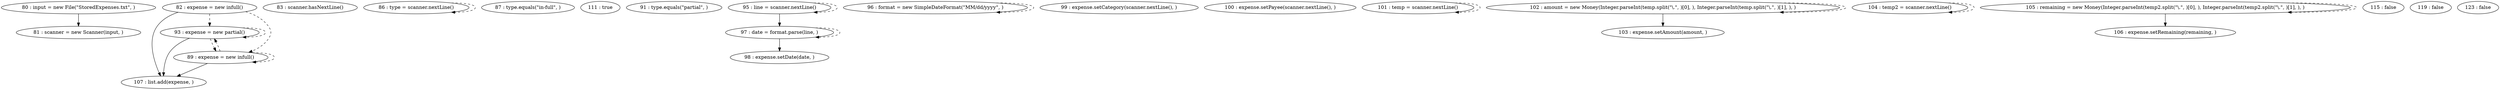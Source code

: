 digraph G {
"80 : input = new File(\"StoredExpenses.txt\", )"
"80 : input = new File(\"StoredExpenses.txt\", )" -> "81 : scanner = new Scanner(input, )"
"81 : scanner = new Scanner(input, )"
"82 : expense = new infull()"
"82 : expense = new infull()" -> "107 : list.add(expense, )"
"82 : expense = new infull()" -> "93 : expense = new partial()" [style=dashed]
"82 : expense = new infull()" -> "89 : expense = new infull()" [style=dashed]
"83 : scanner.hasNextLine()"
"86 : type = scanner.nextLine()"
"86 : type = scanner.nextLine()" -> "86 : type = scanner.nextLine()" [style=dashed]
"87 : type.equals(\"in-full\", )"
"111 : true"
"89 : expense = new infull()"
"89 : expense = new infull()" -> "107 : list.add(expense, )"
"89 : expense = new infull()" -> "93 : expense = new partial()" [style=dashed]
"89 : expense = new infull()" -> "89 : expense = new infull()" [style=dashed]
"91 : type.equals(\"partial\", )"
"93 : expense = new partial()"
"93 : expense = new partial()" -> "107 : list.add(expense, )"
"93 : expense = new partial()" -> "93 : expense = new partial()" [style=dashed]
"93 : expense = new partial()" -> "89 : expense = new infull()" [style=dashed]
"95 : line = scanner.nextLine()"
"95 : line = scanner.nextLine()" -> "97 : date = format.parse(line, )"
"95 : line = scanner.nextLine()" -> "95 : line = scanner.nextLine()" [style=dashed]
"96 : format = new SimpleDateFormat(\"MM/dd/yyyy\", )"
"96 : format = new SimpleDateFormat(\"MM/dd/yyyy\", )" -> "96 : format = new SimpleDateFormat(\"MM/dd/yyyy\", )" [style=dashed]
"97 : date = format.parse(line, )"
"97 : date = format.parse(line, )" -> "98 : expense.setDate(date, )"
"97 : date = format.parse(line, )" -> "97 : date = format.parse(line, )" [style=dashed]
"98 : expense.setDate(date, )"
"99 : expense.setCategory(scanner.nextLine(), )"
"100 : expense.setPayee(scanner.nextLine(), )"
"101 : temp = scanner.nextLine()"
"101 : temp = scanner.nextLine()" -> "101 : temp = scanner.nextLine()" [style=dashed]
"102 : amount = new Money(Integer.parseInt(temp.split(\"\\.\", )[0], ), Integer.parseInt(temp.split(\"\\.\", )[1], ), )"
"102 : amount = new Money(Integer.parseInt(temp.split(\"\\.\", )[0], ), Integer.parseInt(temp.split(\"\\.\", )[1], ), )" -> "103 : expense.setAmount(amount, )"
"102 : amount = new Money(Integer.parseInt(temp.split(\"\\.\", )[0], ), Integer.parseInt(temp.split(\"\\.\", )[1], ), )" -> "102 : amount = new Money(Integer.parseInt(temp.split(\"\\.\", )[0], ), Integer.parseInt(temp.split(\"\\.\", )[1], ), )" [style=dashed]
"103 : expense.setAmount(amount, )"
"104 : temp2 = scanner.nextLine()"
"104 : temp2 = scanner.nextLine()" -> "104 : temp2 = scanner.nextLine()" [style=dashed]
"105 : remaining = new Money(Integer.parseInt(temp2.split(\"\\.\", )[0], ), Integer.parseInt(temp2.split(\"\\.\", )[1], ), )"
"105 : remaining = new Money(Integer.parseInt(temp2.split(\"\\.\", )[0], ), Integer.parseInt(temp2.split(\"\\.\", )[1], ), )" -> "106 : expense.setRemaining(remaining, )"
"105 : remaining = new Money(Integer.parseInt(temp2.split(\"\\.\", )[0], ), Integer.parseInt(temp2.split(\"\\.\", )[1], ), )" -> "105 : remaining = new Money(Integer.parseInt(temp2.split(\"\\.\", )[0], ), Integer.parseInt(temp2.split(\"\\.\", )[1], ), )" [style=dashed]
"106 : expense.setRemaining(remaining, )"
"107 : list.add(expense, )"
"83 : scanner.hasNextLine()"
"115 : false"
"119 : false"
"123 : false"
}